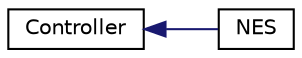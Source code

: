 digraph "Graphical Class Hierarchy"
{
 // LATEX_PDF_SIZE
  edge [fontname="Helvetica",fontsize="10",labelfontname="Helvetica",labelfontsize="10"];
  node [fontname="Helvetica",fontsize="10",shape=record];
  rankdir="LR";
  Node0 [label="Controller",height=0.2,width=0.4,color="black", fillcolor="white", style="filled",URL="$classController.html",tooltip=" "];
  Node0 -> Node1 [dir="back",color="midnightblue",fontsize="10",style="solid",fontname="Helvetica"];
  Node1 [label="NES",height=0.2,width=0.4,color="black", fillcolor="white", style="filled",URL="$classNES.html",tooltip=" "];
}
